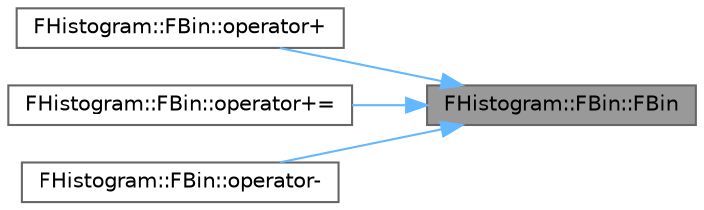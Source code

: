 digraph "FHistogram::FBin::FBin"
{
 // INTERACTIVE_SVG=YES
 // LATEX_PDF_SIZE
  bgcolor="transparent";
  edge [fontname=Helvetica,fontsize=10,labelfontname=Helvetica,labelfontsize=10];
  node [fontname=Helvetica,fontsize=10,shape=box,height=0.2,width=0.4];
  rankdir="RL";
  Node1 [id="Node000001",label="FHistogram::FBin::FBin",height=0.2,width=0.4,color="gray40", fillcolor="grey60", style="filled", fontcolor="black",tooltip=" "];
  Node1 -> Node2 [id="edge1_Node000001_Node000002",dir="back",color="steelblue1",style="solid",tooltip=" "];
  Node2 [id="Node000002",label="FHistogram::FBin::operator+",height=0.2,width=0.4,color="grey40", fillcolor="white", style="filled",URL="$d2/da4/structFHistogram_1_1FBin.html#a783635b166bfdaf4c13aa24011e7fe9c",tooltip=" "];
  Node1 -> Node3 [id="edge2_Node000001_Node000003",dir="back",color="steelblue1",style="solid",tooltip=" "];
  Node3 [id="Node000003",label="FHistogram::FBin::operator+=",height=0.2,width=0.4,color="grey40", fillcolor="white", style="filled",URL="$d2/da4/structFHistogram_1_1FBin.html#a54662df5e29246180cb2b562269afb6d",tooltip=" "];
  Node1 -> Node4 [id="edge3_Node000001_Node000004",dir="back",color="steelblue1",style="solid",tooltip=" "];
  Node4 [id="Node000004",label="FHistogram::FBin::operator-",height=0.2,width=0.4,color="grey40", fillcolor="white", style="filled",URL="$d2/da4/structFHistogram_1_1FBin.html#a259be1467d91f1d9f1fb255d79b2f904",tooltip=" "];
}

